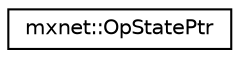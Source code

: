 digraph "Graphical Class Hierarchy"
{
  edge [fontname="Helvetica",fontsize="10",labelfontname="Helvetica",labelfontsize="10"];
  node [fontname="Helvetica",fontsize="10",shape=record];
  rankdir="LR";
  Node1 [label="mxnet::OpStatePtr",height=0.2,width=0.4,color="black", fillcolor="white", style="filled",URL="$classmxnet_1_1OpStatePtr.html",tooltip="Operator state. This is a pointer type, its content is mutable even if OpStatePtr is const..."];
}
